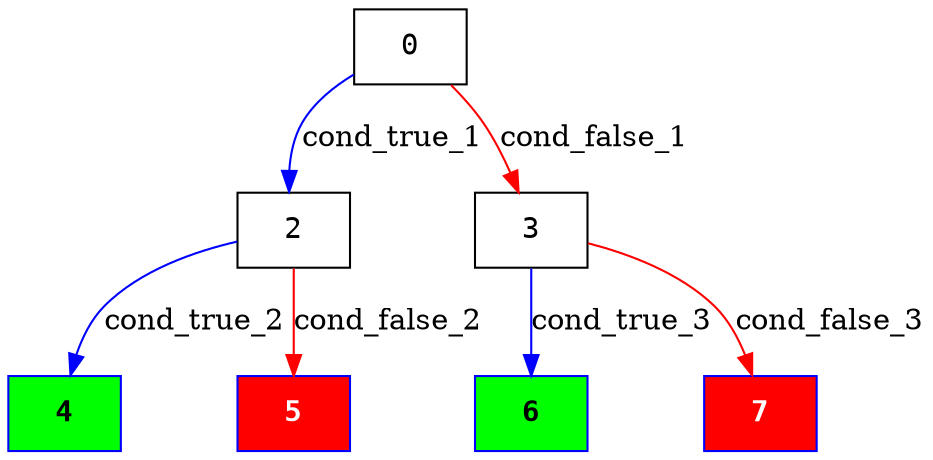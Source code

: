digraph ExecutionTree {
	node [color=black fontname=Courier height=.5 shape=record]
	6 [color=blue, fillcolor=green, style=filled, fontcolor=black, fontname="Courier-Bold"]
	4 [color=blue, fillcolor=green, style=filled, fontcolor=black, fontname="Courier-Bold"]
	7 [color=blue, fillcolor=red, style=filled, fontcolor=white, fontname="Courier-Bold"]
	5 [color=blue, fillcolor=red, style=filled, fontcolor=white, fontname="Courier-Bold"]
	0 -> 2 [label=cond_true_1 color=blue]
	0 -> 3 [label=cond_false_1 color=red]
	2 -> 4 [label=cond_true_2 color=blue]
	2 -> 5 [label=cond_false_2 color=red]
	3 -> 6 [label=cond_true_3 color=blue]
	3 -> 7 [label=cond_false_3 color=red]
}
